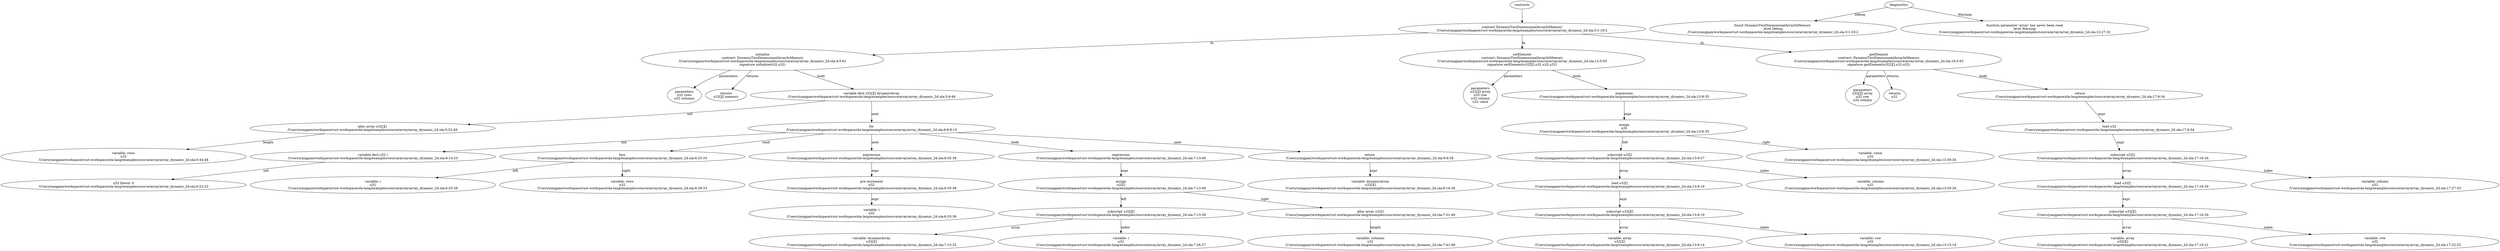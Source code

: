 strict digraph "/Users/yangpan/workspace/rust-workspace/ola-lang/examples/source/array/array_dynamic_2d.ola" {
	contract [label="contract DynamicTwoDimensionalArrayInMemory\n/Users/yangpan/workspace/rust-workspace/ola-lang/examples/source/array/array_dynamic_2d.ola:3:1-19:2"]
	initialize [label="initialize\ncontract: DynamicTwoDimensionalArrayInMemory\n/Users/yangpan/workspace/rust-workspace/ola-lang/examples/source/array/array_dynamic_2d.ola:4:5-61\nsignature initialize(u32,u32)"]
	parameters [label="parameters\nu32 rows\nu32 columns"]
	returns [label="returns\nu32[][] memory"]
	var_decl [label="variable decl u32[][] dynamicArray\n/Users/yangpan/workspace/rust-workspace/ola-lang/examples/source/array/array_dynamic_2d.ola:5:9-49"]
	alloc_array [label="alloc array u32[][]\n/Users/yangpan/workspace/rust-workspace/ola-lang/examples/source/array/array_dynamic_2d.ola:5:32-49"]
	variable [label="variable: rows\nu32\n/Users/yangpan/workspace/rust-workspace/ola-lang/examples/source/array/array_dynamic_2d.ola:5:44-48"]
	for [label="for\n/Users/yangpan/workspace/rust-workspace/ola-lang/examples/source/array/array_dynamic_2d.ola:6:9-8:10"]
	var_decl_9 [label="variable decl u32 i\n/Users/yangpan/workspace/rust-workspace/ola-lang/examples/source/array/array_dynamic_2d.ola:6:14-23"]
	number_literal [label="u32 literal: 0\n/Users/yangpan/workspace/rust-workspace/ola-lang/examples/source/array/array_dynamic_2d.ola:6:22-23"]
	less [label="less\n/Users/yangpan/workspace/rust-workspace/ola-lang/examples/source/array/array_dynamic_2d.ola:6:25-33"]
	variable_12 [label="variable: i\nu32\n/Users/yangpan/workspace/rust-workspace/ola-lang/examples/source/array/array_dynamic_2d.ola:6:25-26"]
	variable_13 [label="variable: rows\nu32\n/Users/yangpan/workspace/rust-workspace/ola-lang/examples/source/array/array_dynamic_2d.ola:6:29-33"]
	expr [label="expression\n/Users/yangpan/workspace/rust-workspace/ola-lang/examples/source/array/array_dynamic_2d.ola:6:35-38"]
	pre_increment [label="pre increment\nu32\n/Users/yangpan/workspace/rust-workspace/ola-lang/examples/source/array/array_dynamic_2d.ola:6:35-38"]
	variable_16 [label="variable: i\nu32\n/Users/yangpan/workspace/rust-workspace/ola-lang/examples/source/array/array_dynamic_2d.ola:6:35-36"]
	expr_17 [label="expression\n/Users/yangpan/workspace/rust-workspace/ola-lang/examples/source/array/array_dynamic_2d.ola:7:13-49"]
	assign [label="assign\nu32[]\n/Users/yangpan/workspace/rust-workspace/ola-lang/examples/source/array/array_dynamic_2d.ola:7:13-49"]
	subscript [label="subscript u32[][]\n/Users/yangpan/workspace/rust-workspace/ola-lang/examples/source/array/array_dynamic_2d.ola:7:13-28"]
	variable_20 [label="variable: dynamicArray\nu32[][]\n/Users/yangpan/workspace/rust-workspace/ola-lang/examples/source/array/array_dynamic_2d.ola:7:13-25"]
	variable_21 [label="variable: i\nu32\n/Users/yangpan/workspace/rust-workspace/ola-lang/examples/source/array/array_dynamic_2d.ola:7:26-27"]
	alloc_array_22 [label="alloc array u32[]\n/Users/yangpan/workspace/rust-workspace/ola-lang/examples/source/array/array_dynamic_2d.ola:7:31-49"]
	variable_23 [label="variable: columns\nu32\n/Users/yangpan/workspace/rust-workspace/ola-lang/examples/source/array/array_dynamic_2d.ola:7:41-48"]
	return [label="return\n/Users/yangpan/workspace/rust-workspace/ola-lang/examples/source/array/array_dynamic_2d.ola:9:9-28"]
	variable_25 [label="variable: dynamicArray\nu32[][]\n/Users/yangpan/workspace/rust-workspace/ola-lang/examples/source/array/array_dynamic_2d.ola:9:16-28"]
	setElement [label="setElement\ncontract: DynamicTwoDimensionalArrayInMemory\n/Users/yangpan/workspace/rust-workspace/ola-lang/examples/source/array/array_dynamic_2d.ola:12:5-65\nsignature setElement(u32[][],u32,u32,u32)"]
	parameters_27 [label="parameters\nu32[][] array\nu32 row\nu32 column\nu32 value"]
	expr_28 [label="expression\n/Users/yangpan/workspace/rust-workspace/ola-lang/examples/source/array/array_dynamic_2d.ola:13:9-35"]
	assign_29 [label="assign\nu32\n/Users/yangpan/workspace/rust-workspace/ola-lang/examples/source/array/array_dynamic_2d.ola:13:9-35"]
	subscript_30 [label="subscript u32[]\n/Users/yangpan/workspace/rust-workspace/ola-lang/examples/source/array/array_dynamic_2d.ola:13:9-27"]
	load [label="load u32[]\n/Users/yangpan/workspace/rust-workspace/ola-lang/examples/source/array/array_dynamic_2d.ola:13:9-19"]
	subscript_32 [label="subscript u32[][]\n/Users/yangpan/workspace/rust-workspace/ola-lang/examples/source/array/array_dynamic_2d.ola:13:9-19"]
	variable_33 [label="variable: array\nu32[][]\n/Users/yangpan/workspace/rust-workspace/ola-lang/examples/source/array/array_dynamic_2d.ola:13:9-14"]
	variable_34 [label="variable: row\nu32\n/Users/yangpan/workspace/rust-workspace/ola-lang/examples/source/array/array_dynamic_2d.ola:13:15-18"]
	variable_35 [label="variable: column\nu32\n/Users/yangpan/workspace/rust-workspace/ola-lang/examples/source/array/array_dynamic_2d.ola:13:20-26"]
	variable_36 [label="variable: value\nu32\n/Users/yangpan/workspace/rust-workspace/ola-lang/examples/source/array/array_dynamic_2d.ola:13:30-35"]
	getElement [label="getElement\ncontract: DynamicTwoDimensionalArrayInMemory\n/Users/yangpan/workspace/rust-workspace/ola-lang/examples/source/array/array_dynamic_2d.ola:16:5-63\nsignature getElement(u32[][],u32,u32)"]
	parameters_38 [label="parameters\nu32[][] array\nu32 row\nu32 column"]
	returns_39 [label="returns\nu32 "]
	return_40 [label="return\n/Users/yangpan/workspace/rust-workspace/ola-lang/examples/source/array/array_dynamic_2d.ola:17:9-34"]
	load_41 [label="load u32\n/Users/yangpan/workspace/rust-workspace/ola-lang/examples/source/array/array_dynamic_2d.ola:17:9-34"]
	subscript_42 [label="subscript u32[]\n/Users/yangpan/workspace/rust-workspace/ola-lang/examples/source/array/array_dynamic_2d.ola:17:16-34"]
	load_43 [label="load u32[]\n/Users/yangpan/workspace/rust-workspace/ola-lang/examples/source/array/array_dynamic_2d.ola:17:16-26"]
	subscript_44 [label="subscript u32[][]\n/Users/yangpan/workspace/rust-workspace/ola-lang/examples/source/array/array_dynamic_2d.ola:17:16-26"]
	variable_45 [label="variable: array\nu32[][]\n/Users/yangpan/workspace/rust-workspace/ola-lang/examples/source/array/array_dynamic_2d.ola:17:16-21"]
	variable_46 [label="variable: row\nu32\n/Users/yangpan/workspace/rust-workspace/ola-lang/examples/source/array/array_dynamic_2d.ola:17:22-25"]
	variable_47 [label="variable: column\nu32\n/Users/yangpan/workspace/rust-workspace/ola-lang/examples/source/array/array_dynamic_2d.ola:17:27-33"]
	diagnostic [label="found DynamicTwoDimensionalArrayInMemory \nlevel Debug\n/Users/yangpan/workspace/rust-workspace/ola-lang/examples/source/array/array_dynamic_2d.ola:3:1-19:2"]
	diagnostic_50 [label="function parameter 'array' has never been read\nlevel Warning\n/Users/yangpan/workspace/rust-workspace/ola-lang/examples/source/array/array_dynamic_2d.ola:12:27-32"]
	contracts -> contract
	contract -> initialize [label="fn"]
	initialize -> parameters [label="parameters"]
	initialize -> returns [label="returns"]
	initialize -> var_decl [label="body"]
	var_decl -> alloc_array [label="init"]
	alloc_array -> variable [label="length"]
	var_decl -> for [label="next"]
	for -> var_decl_9 [label="init"]
	var_decl_9 -> number_literal [label="init"]
	for -> less [label="cond"]
	less -> variable_12 [label="left"]
	less -> variable_13 [label="right"]
	for -> expr [label="next"]
	expr -> pre_increment [label="expr"]
	pre_increment -> variable_16 [label="expr"]
	for -> expr_17 [label="body"]
	expr_17 -> assign [label="expr"]
	assign -> subscript [label="left"]
	subscript -> variable_20 [label="array"]
	subscript -> variable_21 [label="index"]
	assign -> alloc_array_22 [label="right"]
	alloc_array_22 -> variable_23 [label="length"]
	for -> return [label="next"]
	return -> variable_25 [label="expr"]
	contract -> setElement [label="fn"]
	setElement -> parameters_27 [label="parameters"]
	setElement -> expr_28 [label="body"]
	expr_28 -> assign_29 [label="expr"]
	assign_29 -> subscript_30 [label="left"]
	subscript_30 -> load [label="array"]
	load -> subscript_32 [label="expr"]
	subscript_32 -> variable_33 [label="array"]
	subscript_32 -> variable_34 [label="index"]
	subscript_30 -> variable_35 [label="index"]
	assign_29 -> variable_36 [label="right"]
	contract -> getElement [label="fn"]
	getElement -> parameters_38 [label="parameters"]
	getElement -> returns_39 [label="returns"]
	getElement -> return_40 [label="body"]
	return_40 -> load_41 [label="expr"]
	load_41 -> subscript_42 [label="expr"]
	subscript_42 -> load_43 [label="array"]
	load_43 -> subscript_44 [label="expr"]
	subscript_44 -> variable_45 [label="array"]
	subscript_44 -> variable_46 [label="index"]
	subscript_42 -> variable_47 [label="index"]
	diagnostics -> diagnostic [label="Debug"]
	diagnostics -> diagnostic_50 [label="Warning"]
}
